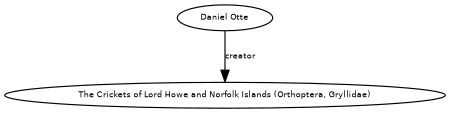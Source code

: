 digraph G {
size="3,3";
node [fontsize=7, fontname="Helvetica"];
edge [fontsize=7, fontname="Helvetica"];
node0 [label="Daniel Otte", width=0.27433100247,height=0.27433100247];
node1 [label="The Crickets of Lord Howe and Norfolk Islands (Orthoptera, Gryllidae)", width=0.27433100247,height=0.27433100247];
node0 -> node1 [label="creator"];
}

